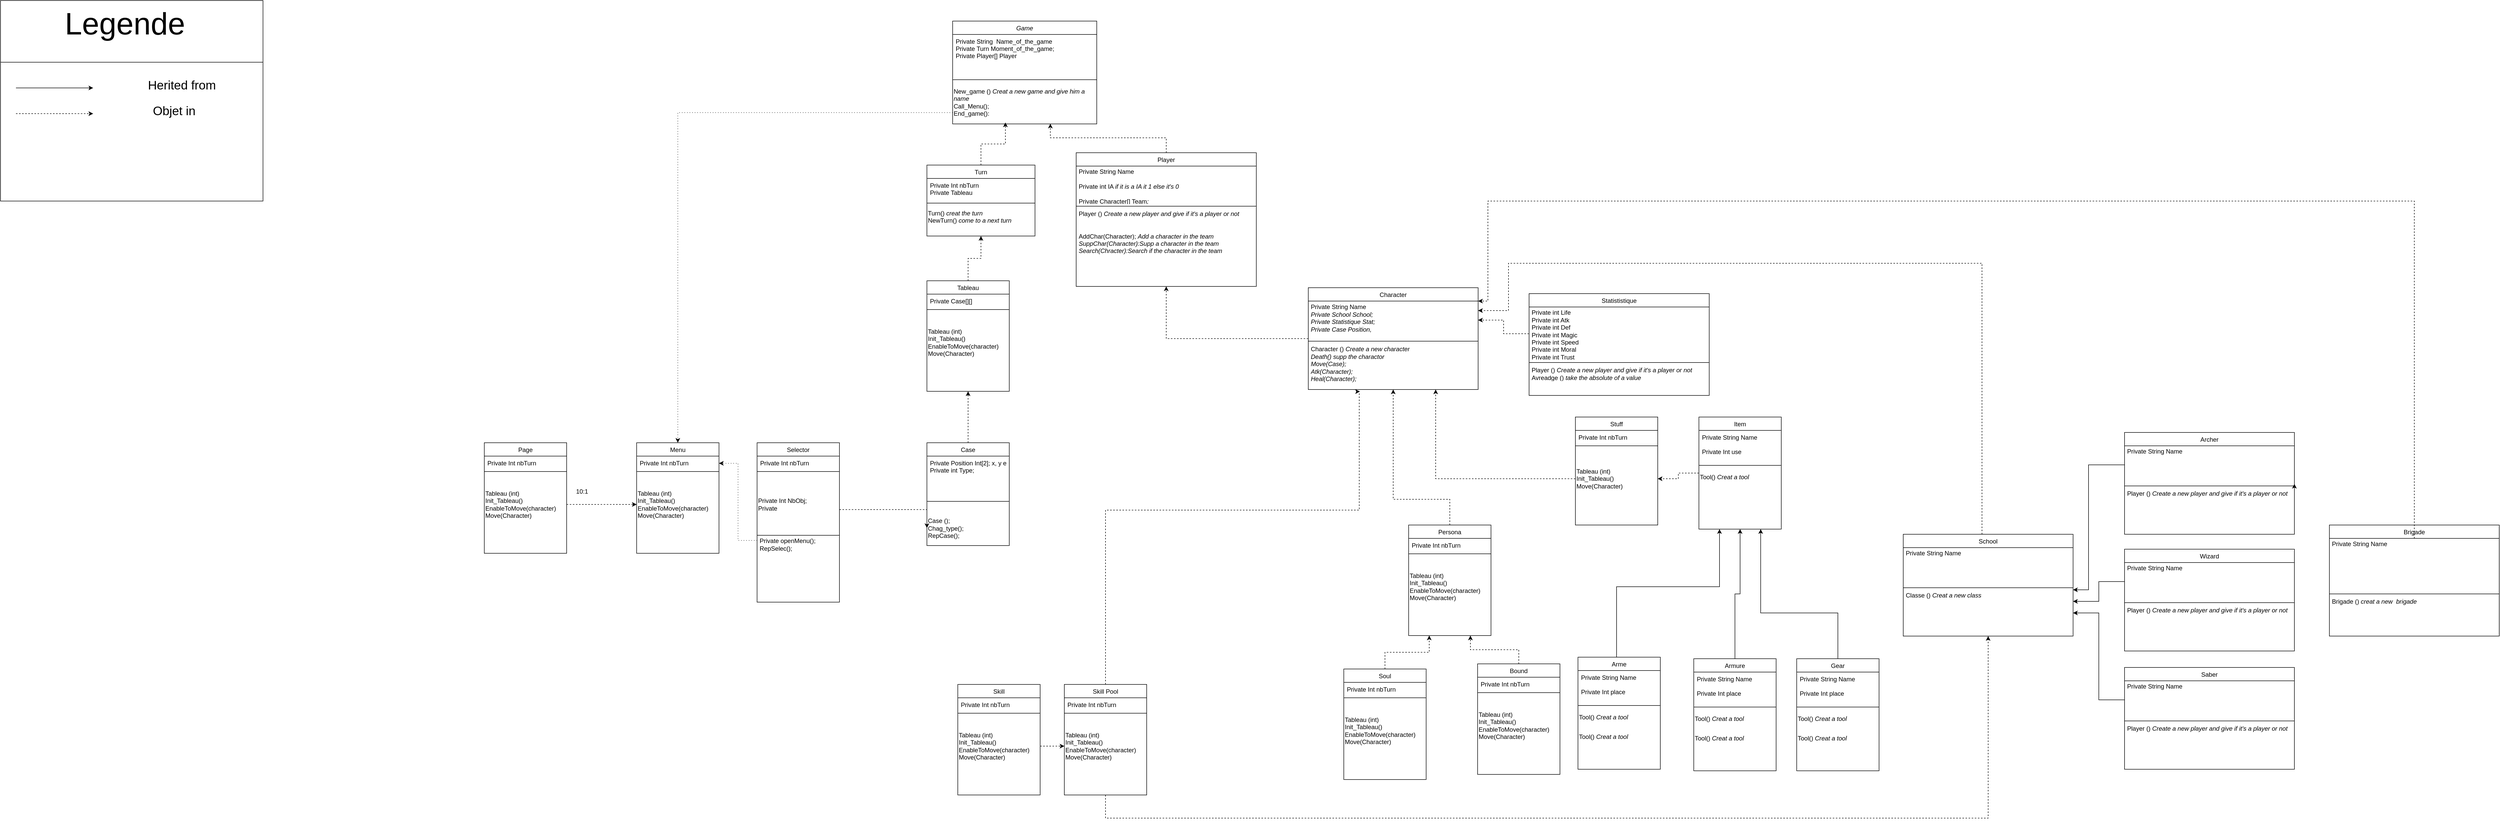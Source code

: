 <mxfile version="21.3.2" type="github">
  <diagram id="C5RBs43oDa-KdzZeNtuy" name="Page-1">
    <mxGraphModel dx="2801" dy="603" grid="1" gridSize="10" guides="1" tooltips="1" connect="1" arrows="1" fold="1" page="1" pageScale="1" pageWidth="827" pageHeight="1169" math="0" shadow="0">
      <root>
        <mxCell id="WIyWlLk6GJQsqaUBKTNV-0" />
        <mxCell id="WIyWlLk6GJQsqaUBKTNV-1" parent="WIyWlLk6GJQsqaUBKTNV-0" />
        <mxCell id="zkfFHV4jXpPFQw0GAbJ--0" value="Game" style="swimlane;fontStyle=2;align=center;verticalAlign=top;childLayout=stackLayout;horizontal=1;startSize=26;horizontalStack=0;resizeParent=1;resizeLast=0;collapsible=1;marginBottom=0;rounded=0;shadow=0;strokeWidth=1;" parent="WIyWlLk6GJQsqaUBKTNV-1" vertex="1">
          <mxGeometry x="220" y="80" width="280" height="200" as="geometry">
            <mxRectangle x="230" y="140" width="160" height="26" as="alternateBounds" />
          </mxGeometry>
        </mxCell>
        <mxCell id="zkfFHV4jXpPFQw0GAbJ--1" value="Private String  Name_of_the_game&#xa;Private Turn Moment_of_the_game;&#xa;Private Player[] Player&#xa;" style="text;align=left;verticalAlign=top;spacingLeft=4;spacingRight=4;overflow=hidden;rotatable=0;points=[[0,0.5],[1,0.5]];portConstraint=eastwest;" parent="zkfFHV4jXpPFQw0GAbJ--0" vertex="1">
          <mxGeometry y="26" width="280" height="84" as="geometry" />
        </mxCell>
        <mxCell id="zkfFHV4jXpPFQw0GAbJ--4" value="" style="line;html=1;strokeWidth=1;align=left;verticalAlign=middle;spacingTop=-1;spacingLeft=3;spacingRight=3;rotatable=0;labelPosition=right;points=[];portConstraint=eastwest;" parent="zkfFHV4jXpPFQw0GAbJ--0" vertex="1">
          <mxGeometry y="110" width="280" height="8" as="geometry" />
        </mxCell>
        <mxCell id="eY1XQNZ8jxYmsoM6EKJw-1" value="&lt;div align=&quot;left&quot;&gt;New_game () &lt;i&gt;Creat a new game and give him a name &lt;/i&gt;&lt;br&gt;&lt;/div&gt;&lt;div&gt;Call_Menu();&lt;/div&gt;&lt;div&gt;End_game():&lt;br&gt;&lt;/div&gt;" style="text;strokeColor=none;align=left;fillColor=none;html=1;verticalAlign=middle;whiteSpace=wrap;rounded=0;" parent="zkfFHV4jXpPFQw0GAbJ--0" vertex="1">
          <mxGeometry y="118" width="280" height="80" as="geometry" />
        </mxCell>
        <mxCell id="5ESapDzCPnhvFcKWd6Ts-24" style="edgeStyle=orthogonalEdgeStyle;rounded=0;orthogonalLoop=1;jettySize=auto;html=1;entryX=0.678;entryY=1.02;entryDx=0;entryDy=0;entryPerimeter=0;dashed=1;" parent="WIyWlLk6GJQsqaUBKTNV-1" source="zkfFHV4jXpPFQw0GAbJ--6" target="eY1XQNZ8jxYmsoM6EKJw-1" edge="1">
          <mxGeometry relative="1" as="geometry" />
        </mxCell>
        <mxCell id="zkfFHV4jXpPFQw0GAbJ--6" value="Player" style="swimlane;fontStyle=0;align=center;verticalAlign=top;childLayout=stackLayout;horizontal=1;startSize=26;horizontalStack=0;resizeParent=1;resizeLast=0;collapsible=1;marginBottom=0;rounded=0;shadow=0;strokeWidth=1;" parent="WIyWlLk6GJQsqaUBKTNV-1" vertex="1">
          <mxGeometry x="460" y="336" width="350" height="260" as="geometry">
            <mxRectangle x="130" y="380" width="160" height="26" as="alternateBounds" />
          </mxGeometry>
        </mxCell>
        <mxCell id="eY1XQNZ8jxYmsoM6EKJw-14" value="&lt;div&gt;&lt;br&gt;&lt;/div&gt;&lt;div&gt;Private String Name&lt;/div&gt;&lt;div&gt;&lt;br&gt;&lt;/div&gt;&lt;div&gt;Private int IA &lt;i&gt;if it is a IA it 1 else it&#39;s 0&lt;br&gt;&lt;/i&gt;&lt;/div&gt;&lt;div&gt;&lt;i&gt;&lt;br&gt;&lt;/i&gt;&lt;/div&gt;&lt;div&gt;Private Character[] Team&lt;i&gt;;&lt;br&gt;&lt;/i&gt;&lt;/div&gt;" style="text;html=1;strokeColor=none;fillColor=none;spacing=5;spacingTop=-20;whiteSpace=wrap;overflow=hidden;rounded=0;" parent="zkfFHV4jXpPFQw0GAbJ--6" vertex="1">
          <mxGeometry y="26" width="350" height="74" as="geometry" />
        </mxCell>
        <mxCell id="zkfFHV4jXpPFQw0GAbJ--9" value="" style="line;html=1;strokeWidth=1;align=left;verticalAlign=middle;spacingTop=-1;spacingLeft=3;spacingRight=3;rotatable=0;labelPosition=right;points=[];portConstraint=eastwest;" parent="zkfFHV4jXpPFQw0GAbJ--6" vertex="1">
          <mxGeometry y="100" width="350" height="8" as="geometry" />
        </mxCell>
        <mxCell id="eY1XQNZ8jxYmsoM6EKJw-15" value="&lt;div&gt;&lt;br&gt;&lt;/div&gt;&lt;div&gt;Player () &lt;i&gt;Create a new player and give if it&#39;s a player or not&lt;/i&gt; &lt;br&gt;&lt;/div&gt;&lt;div&gt;&lt;br&gt;&lt;/div&gt;&lt;div&gt;&lt;br&gt;&lt;/div&gt;&lt;div&gt;AddChar(Character); &lt;i&gt;Add a character in the team&lt;/i&gt;&lt;/div&gt;&lt;div&gt;&lt;i&gt;SuppChar(Character):Supp a character in the team&lt;/i&gt;&lt;/div&gt;&lt;div&gt;&lt;i&gt;Search(Chracter):Search if the character in the team&lt;/i&gt;&lt;/div&gt;&lt;div&gt;&lt;i&gt;&lt;br&gt;&lt;/i&gt;&lt;/div&gt;&lt;div&gt;&lt;i&gt;&lt;br&gt;&lt;/i&gt;&lt;/div&gt;" style="text;html=1;strokeColor=none;fillColor=none;spacing=5;spacingTop=-20;whiteSpace=wrap;overflow=hidden;rounded=0;" parent="zkfFHV4jXpPFQw0GAbJ--6" vertex="1">
          <mxGeometry y="108" width="350" height="152" as="geometry" />
        </mxCell>
        <mxCell id="5ESapDzCPnhvFcKWd6Ts-25" style="edgeStyle=orthogonalEdgeStyle;rounded=0;orthogonalLoop=1;jettySize=auto;html=1;entryX=0.366;entryY=0.99;entryDx=0;entryDy=0;entryPerimeter=0;dashed=1;" parent="WIyWlLk6GJQsqaUBKTNV-1" source="zkfFHV4jXpPFQw0GAbJ--13" target="eY1XQNZ8jxYmsoM6EKJw-1" edge="1">
          <mxGeometry relative="1" as="geometry" />
        </mxCell>
        <mxCell id="zkfFHV4jXpPFQw0GAbJ--13" value="Turn" style="swimlane;fontStyle=0;align=center;verticalAlign=top;childLayout=stackLayout;horizontal=1;startSize=26;horizontalStack=0;resizeParent=1;resizeLast=0;collapsible=1;marginBottom=0;rounded=0;shadow=0;strokeWidth=1;" parent="WIyWlLk6GJQsqaUBKTNV-1" vertex="1">
          <mxGeometry x="170" y="360" width="210" height="138" as="geometry">
            <mxRectangle x="340" y="380" width="170" height="26" as="alternateBounds" />
          </mxGeometry>
        </mxCell>
        <mxCell id="zkfFHV4jXpPFQw0GAbJ--14" value="Private Int nbTurn&#xa;Private Tableau &#xa;" style="text;align=left;verticalAlign=top;spacingLeft=4;spacingRight=4;overflow=hidden;rotatable=0;points=[[0,0.5],[1,0.5]];portConstraint=eastwest;" parent="zkfFHV4jXpPFQw0GAbJ--13" vertex="1">
          <mxGeometry y="26" width="210" height="44" as="geometry" />
        </mxCell>
        <mxCell id="zkfFHV4jXpPFQw0GAbJ--15" value="" style="line;html=1;strokeWidth=1;align=left;verticalAlign=middle;spacingTop=-1;spacingLeft=3;spacingRight=3;rotatable=0;labelPosition=right;points=[];portConstraint=eastwest;" parent="zkfFHV4jXpPFQw0GAbJ--13" vertex="1">
          <mxGeometry y="70" width="210" height="8" as="geometry" />
        </mxCell>
        <mxCell id="eY1XQNZ8jxYmsoM6EKJw-7" value="&lt;div&gt;Turn() &lt;i&gt;creat the turn&lt;/i&gt;&lt;br&gt;&lt;/div&gt;&lt;div&gt;NewTurn() &lt;i&gt;come to a next turn&lt;/i&gt;&lt;/div&gt;&lt;div&gt;&lt;br&gt;&lt;/div&gt;" style="text;strokeColor=none;align=left;fillColor=none;html=1;verticalAlign=middle;whiteSpace=wrap;rounded=0;" parent="zkfFHV4jXpPFQw0GAbJ--13" vertex="1">
          <mxGeometry y="78" width="210" height="60" as="geometry" />
        </mxCell>
        <mxCell id="5ESapDzCPnhvFcKWd6Ts-6" style="edgeStyle=orthogonalEdgeStyle;rounded=0;orthogonalLoop=1;jettySize=auto;html=1;entryX=0.5;entryY=1;entryDx=0;entryDy=0;dashed=1;" parent="WIyWlLk6GJQsqaUBKTNV-1" source="eY1XQNZ8jxYmsoM6EKJw-16" target="eY1XQNZ8jxYmsoM6EKJw-15" edge="1">
          <mxGeometry relative="1" as="geometry">
            <mxPoint x="715" y="680" as="targetPoint" />
          </mxGeometry>
        </mxCell>
        <mxCell id="eY1XQNZ8jxYmsoM6EKJw-16" value="Character" style="swimlane;fontStyle=0;align=center;verticalAlign=top;childLayout=stackLayout;horizontal=1;startSize=26;horizontalStack=0;resizeParent=1;resizeLast=0;collapsible=1;marginBottom=0;rounded=0;shadow=0;strokeWidth=1;" parent="WIyWlLk6GJQsqaUBKTNV-1" vertex="1">
          <mxGeometry x="911" y="598.5" width="330" height="198" as="geometry">
            <mxRectangle x="130" y="380" width="160" height="26" as="alternateBounds" />
          </mxGeometry>
        </mxCell>
        <mxCell id="eY1XQNZ8jxYmsoM6EKJw-17" value="&lt;div&gt;&lt;br&gt;&lt;/div&gt;&lt;div&gt;Private String Name&lt;/div&gt;&lt;div&gt;&lt;i&gt;Private School School;&lt;/i&gt;&lt;/div&gt;&lt;div&gt;&lt;i&gt;Private Statistique Stat;&lt;/i&gt;&lt;/div&gt;&lt;div&gt;&lt;i&gt;Private Case Position,&lt;br&gt;&lt;/i&gt;&lt;/div&gt;&lt;div&gt;&lt;i&gt;&lt;br&gt;&lt;/i&gt;&lt;/div&gt;&lt;div&gt;&lt;i&gt;&lt;br&gt;&lt;/i&gt;&lt;/div&gt;&lt;div&gt;&lt;i&gt;&lt;br&gt;&lt;/i&gt;&lt;/div&gt;" style="text;html=1;strokeColor=none;fillColor=none;spacing=5;spacingTop=-20;whiteSpace=wrap;overflow=hidden;rounded=0;" parent="eY1XQNZ8jxYmsoM6EKJw-16" vertex="1">
          <mxGeometry y="26" width="330" height="74" as="geometry" />
        </mxCell>
        <mxCell id="eY1XQNZ8jxYmsoM6EKJw-18" value="" style="line;html=1;strokeWidth=1;align=left;verticalAlign=middle;spacingTop=-1;spacingLeft=3;spacingRight=3;rotatable=0;labelPosition=right;points=[];portConstraint=eastwest;" parent="eY1XQNZ8jxYmsoM6EKJw-16" vertex="1">
          <mxGeometry y="100" width="330" height="8" as="geometry" />
        </mxCell>
        <mxCell id="eY1XQNZ8jxYmsoM6EKJw-19" value="&lt;div&gt;&lt;br&gt;&lt;/div&gt;&lt;div&gt;Character () &lt;i&gt;Create a new character&lt;/i&gt;&lt;/div&gt;&lt;div&gt;&lt;i&gt;Death() supp the charactor&lt;/i&gt;&lt;/div&gt;&lt;div&gt;&lt;i&gt;Move(Case);&lt;/i&gt;&lt;/div&gt;&lt;div&gt;&lt;i&gt;Atk(Character);&lt;/i&gt;&lt;/div&gt;&lt;div&gt;&lt;i&gt;Heal(Character);&lt;br&gt;&lt;/i&gt; &lt;/div&gt;&lt;div&gt;&lt;br&gt;&lt;/div&gt;" style="text;html=1;strokeColor=none;fillColor=none;spacing=5;spacingTop=-20;whiteSpace=wrap;overflow=hidden;rounded=0;" parent="eY1XQNZ8jxYmsoM6EKJw-16" vertex="1">
          <mxGeometry y="108" width="330" height="90" as="geometry" />
        </mxCell>
        <mxCell id="eY1XQNZ8jxYmsoM6EKJw-21" value="Statististique " style="swimlane;fontStyle=0;align=center;verticalAlign=top;childLayout=stackLayout;horizontal=1;startSize=26;horizontalStack=0;resizeParent=1;resizeLast=0;collapsible=1;marginBottom=0;rounded=0;shadow=0;strokeWidth=1;" parent="WIyWlLk6GJQsqaUBKTNV-1" vertex="1">
          <mxGeometry x="1340" y="610" width="350" height="198" as="geometry">
            <mxRectangle x="130" y="380" width="160" height="26" as="alternateBounds" />
          </mxGeometry>
        </mxCell>
        <mxCell id="eY1XQNZ8jxYmsoM6EKJw-22" value="&lt;div&gt;&lt;br&gt;&lt;/div&gt;&lt;div&gt;Private int Life &lt;br&gt;&lt;/div&gt;&lt;div&gt;Private int Atk &lt;br&gt;&lt;/div&gt;&lt;div&gt;Private int Def &lt;br&gt;&lt;/div&gt;&lt;div&gt;Private int Magic&lt;br&gt;&lt;/div&gt;&lt;div&gt;Private int Speed &lt;br&gt;&lt;/div&gt;&lt;div&gt;Private int Moral&lt;/div&gt;&lt;div&gt;Private int Trust&lt;br&gt;&lt;/div&gt;" style="text;html=1;strokeColor=none;fillColor=none;spacing=5;spacingTop=-20;whiteSpace=wrap;overflow=hidden;rounded=0;" parent="eY1XQNZ8jxYmsoM6EKJw-21" vertex="1">
          <mxGeometry y="26" width="350" height="104" as="geometry" />
        </mxCell>
        <mxCell id="eY1XQNZ8jxYmsoM6EKJw-23" value="" style="line;html=1;strokeWidth=1;align=left;verticalAlign=middle;spacingTop=-1;spacingLeft=3;spacingRight=3;rotatable=0;labelPosition=right;points=[];portConstraint=eastwest;" parent="eY1XQNZ8jxYmsoM6EKJw-21" vertex="1">
          <mxGeometry y="130" width="350" height="8" as="geometry" />
        </mxCell>
        <mxCell id="eY1XQNZ8jxYmsoM6EKJw-24" value="&lt;div&gt;&lt;br&gt;&lt;/div&gt;&lt;div&gt;Player () &lt;i&gt;Create a new player and give if it&#39;s a player or not&lt;/i&gt; &lt;br&gt;&lt;/div&gt;&lt;div&gt;Avreadge () &lt;i&gt;take the absolute of a value&lt;/i&gt;&lt;br&gt;&lt;/div&gt;" style="text;html=1;strokeColor=none;fillColor=none;spacing=5;spacingTop=-20;whiteSpace=wrap;overflow=hidden;rounded=0;" parent="eY1XQNZ8jxYmsoM6EKJw-21" vertex="1">
          <mxGeometry y="138" width="350" height="32" as="geometry" />
        </mxCell>
        <mxCell id="eY1XQNZ8jxYmsoM6EKJw-25" value="School" style="swimlane;fontStyle=0;align=center;verticalAlign=top;childLayout=stackLayout;horizontal=1;startSize=26;horizontalStack=0;resizeParent=1;resizeLast=0;collapsible=1;marginBottom=0;rounded=0;shadow=0;strokeWidth=1;" parent="WIyWlLk6GJQsqaUBKTNV-1" vertex="1">
          <mxGeometry x="2067" y="1078" width="330" height="198" as="geometry">
            <mxRectangle x="130" y="380" width="160" height="26" as="alternateBounds" />
          </mxGeometry>
        </mxCell>
        <mxCell id="eY1XQNZ8jxYmsoM6EKJw-26" value="&lt;div&gt;&lt;br&gt;&lt;/div&gt;&lt;div&gt;Private String Name&lt;br&gt;&lt;/div&gt;" style="text;html=1;strokeColor=none;fillColor=none;spacing=5;spacingTop=-20;whiteSpace=wrap;overflow=hidden;rounded=0;" parent="eY1XQNZ8jxYmsoM6EKJw-25" vertex="1">
          <mxGeometry y="26" width="330" height="74" as="geometry" />
        </mxCell>
        <mxCell id="eY1XQNZ8jxYmsoM6EKJw-27" value="" style="line;html=1;strokeWidth=1;align=left;verticalAlign=middle;spacingTop=-1;spacingLeft=3;spacingRight=3;rotatable=0;labelPosition=right;points=[];portConstraint=eastwest;" parent="eY1XQNZ8jxYmsoM6EKJw-25" vertex="1">
          <mxGeometry y="100" width="330" height="8" as="geometry" />
        </mxCell>
        <mxCell id="eY1XQNZ8jxYmsoM6EKJw-28" value="&lt;div&gt;&lt;br&gt;&lt;/div&gt;&lt;div&gt;Classe () &lt;i&gt;Creat a new class&lt;/i&gt;&lt;/div&gt;&lt;div&gt;&lt;i&gt;&lt;br&gt;&lt;/i&gt;&lt;/div&gt;" style="text;html=1;strokeColor=none;fillColor=none;spacing=5;spacingTop=-20;whiteSpace=wrap;overflow=hidden;rounded=0;" parent="eY1XQNZ8jxYmsoM6EKJw-25" vertex="1">
          <mxGeometry y="108" width="330" height="90" as="geometry" />
        </mxCell>
        <mxCell id="eY1XQNZ8jxYmsoM6EKJw-32" value="Archer" style="swimlane;fontStyle=0;align=center;verticalAlign=top;childLayout=stackLayout;horizontal=1;startSize=26;horizontalStack=0;resizeParent=1;resizeLast=0;collapsible=1;marginBottom=0;rounded=0;shadow=0;strokeWidth=1;" parent="WIyWlLk6GJQsqaUBKTNV-1" vertex="1">
          <mxGeometry x="2497" y="880" width="330" height="198" as="geometry">
            <mxRectangle x="130" y="380" width="160" height="26" as="alternateBounds" />
          </mxGeometry>
        </mxCell>
        <mxCell id="eY1XQNZ8jxYmsoM6EKJw-33" value="&lt;div&gt;&lt;br&gt;&lt;/div&gt;&lt;div&gt;Private String Name&lt;br&gt;&lt;/div&gt;" style="text;html=1;strokeColor=none;fillColor=none;spacing=5;spacingTop=-20;whiteSpace=wrap;overflow=hidden;rounded=0;" parent="eY1XQNZ8jxYmsoM6EKJw-32" vertex="1">
          <mxGeometry y="26" width="330" height="74" as="geometry" />
        </mxCell>
        <mxCell id="eY1XQNZ8jxYmsoM6EKJw-34" value="" style="line;html=1;strokeWidth=1;align=left;verticalAlign=middle;spacingTop=-1;spacingLeft=3;spacingRight=3;rotatable=0;labelPosition=right;points=[];portConstraint=eastwest;" parent="eY1XQNZ8jxYmsoM6EKJw-32" vertex="1">
          <mxGeometry y="100" width="330" height="8" as="geometry" />
        </mxCell>
        <mxCell id="d22CbUn21td9B98kPqqL-2" style="edgeStyle=orthogonalEdgeStyle;rounded=0;orthogonalLoop=1;jettySize=auto;html=1;exitX=1;exitY=0;exitDx=0;exitDy=0;entryX=1;entryY=1;entryDx=0;entryDy=0;" parent="eY1XQNZ8jxYmsoM6EKJw-32" source="eY1XQNZ8jxYmsoM6EKJw-35" target="eY1XQNZ8jxYmsoM6EKJw-33" edge="1">
          <mxGeometry relative="1" as="geometry" />
        </mxCell>
        <mxCell id="eY1XQNZ8jxYmsoM6EKJw-35" value="&lt;div&gt;&lt;br&gt;&lt;/div&gt;&lt;div&gt;Player () &lt;i&gt;Create a new player and give if it&#39;s a player or not&lt;/i&gt; &lt;br&gt;&lt;/div&gt;&lt;div&gt;&lt;br&gt;&lt;/div&gt;" style="text;html=1;strokeColor=none;fillColor=none;spacing=5;spacingTop=-20;whiteSpace=wrap;overflow=hidden;rounded=0;" parent="eY1XQNZ8jxYmsoM6EKJw-32" vertex="1">
          <mxGeometry y="108" width="330" height="90" as="geometry" />
        </mxCell>
        <mxCell id="eY1XQNZ8jxYmsoM6EKJw-40" value="Wizard&#xa;" style="swimlane;fontStyle=0;align=center;verticalAlign=top;childLayout=stackLayout;horizontal=1;startSize=26;horizontalStack=0;resizeParent=1;resizeLast=0;collapsible=1;marginBottom=0;rounded=0;shadow=0;strokeWidth=1;" parent="WIyWlLk6GJQsqaUBKTNV-1" vertex="1">
          <mxGeometry x="2497" y="1107" width="330" height="198" as="geometry">
            <mxRectangle x="130" y="380" width="160" height="26" as="alternateBounds" />
          </mxGeometry>
        </mxCell>
        <mxCell id="eY1XQNZ8jxYmsoM6EKJw-41" value="&lt;div&gt;&lt;br&gt;&lt;/div&gt;&lt;div&gt;Private String Name&lt;br&gt;&lt;/div&gt;" style="text;html=1;strokeColor=none;fillColor=none;spacing=5;spacingTop=-20;whiteSpace=wrap;overflow=hidden;rounded=0;" parent="eY1XQNZ8jxYmsoM6EKJw-40" vertex="1">
          <mxGeometry y="26" width="330" height="74" as="geometry" />
        </mxCell>
        <mxCell id="eY1XQNZ8jxYmsoM6EKJw-42" value="" style="line;html=1;strokeWidth=1;align=left;verticalAlign=middle;spacingTop=-1;spacingLeft=3;spacingRight=3;rotatable=0;labelPosition=right;points=[];portConstraint=eastwest;" parent="eY1XQNZ8jxYmsoM6EKJw-40" vertex="1">
          <mxGeometry y="100" width="330" height="8" as="geometry" />
        </mxCell>
        <mxCell id="eY1XQNZ8jxYmsoM6EKJw-43" value="&lt;div&gt;&lt;br&gt;&lt;/div&gt;&lt;div&gt;Player () &lt;i&gt;Create a new player and give if it&#39;s a player or not&lt;/i&gt; &lt;br&gt;&lt;/div&gt;&lt;div&gt;&lt;br&gt;&lt;/div&gt;" style="text;html=1;strokeColor=none;fillColor=none;spacing=5;spacingTop=-20;whiteSpace=wrap;overflow=hidden;rounded=0;" parent="eY1XQNZ8jxYmsoM6EKJw-40" vertex="1">
          <mxGeometry y="108" width="330" height="90" as="geometry" />
        </mxCell>
        <mxCell id="eY1XQNZ8jxYmsoM6EKJw-44" value="Saber" style="swimlane;fontStyle=0;align=center;verticalAlign=top;childLayout=stackLayout;horizontal=1;startSize=26;horizontalStack=0;resizeParent=1;resizeLast=0;collapsible=1;marginBottom=0;rounded=0;shadow=0;strokeWidth=1;" parent="WIyWlLk6GJQsqaUBKTNV-1" vertex="1">
          <mxGeometry x="2497" y="1337" width="330" height="198" as="geometry">
            <mxRectangle x="130" y="380" width="160" height="26" as="alternateBounds" />
          </mxGeometry>
        </mxCell>
        <mxCell id="eY1XQNZ8jxYmsoM6EKJw-45" value="&lt;div&gt;&lt;br&gt;&lt;/div&gt;&lt;div&gt;Private String Name&lt;br&gt;&lt;/div&gt;" style="text;html=1;strokeColor=none;fillColor=none;spacing=5;spacingTop=-20;whiteSpace=wrap;overflow=hidden;rounded=0;" parent="eY1XQNZ8jxYmsoM6EKJw-44" vertex="1">
          <mxGeometry y="26" width="330" height="74" as="geometry" />
        </mxCell>
        <mxCell id="eY1XQNZ8jxYmsoM6EKJw-46" value="" style="line;html=1;strokeWidth=1;align=left;verticalAlign=middle;spacingTop=-1;spacingLeft=3;spacingRight=3;rotatable=0;labelPosition=right;points=[];portConstraint=eastwest;" parent="eY1XQNZ8jxYmsoM6EKJw-44" vertex="1">
          <mxGeometry y="100" width="330" height="8" as="geometry" />
        </mxCell>
        <mxCell id="eY1XQNZ8jxYmsoM6EKJw-47" value="&lt;div&gt;&lt;br&gt;&lt;/div&gt;&lt;div&gt;Player () &lt;i&gt;Create a new player and give if it&#39;s a player or not&lt;/i&gt; &lt;br&gt;&lt;/div&gt;&lt;div&gt;&lt;br&gt;&lt;/div&gt;" style="text;html=1;strokeColor=none;fillColor=none;spacing=5;spacingTop=-20;whiteSpace=wrap;overflow=hidden;rounded=0;" parent="eY1XQNZ8jxYmsoM6EKJw-44" vertex="1">
          <mxGeometry y="108" width="330" height="90" as="geometry" />
        </mxCell>
        <mxCell id="b0G1QDwxcYXeXGkF5Ahk-0" style="edgeStyle=orthogonalEdgeStyle;rounded=0;orthogonalLoop=1;jettySize=auto;html=1;entryX=0.5;entryY=1;entryDx=0;entryDy=0;dashed=1;" parent="WIyWlLk6GJQsqaUBKTNV-1" source="eY1XQNZ8jxYmsoM6EKJw-50" target="eY1XQNZ8jxYmsoM6EKJw-7" edge="1">
          <mxGeometry relative="1" as="geometry" />
        </mxCell>
        <mxCell id="eY1XQNZ8jxYmsoM6EKJw-50" value="Tableau" style="swimlane;fontStyle=0;align=center;verticalAlign=top;childLayout=stackLayout;horizontal=1;startSize=26;horizontalStack=0;resizeParent=1;resizeLast=0;collapsible=1;marginBottom=0;rounded=0;shadow=0;strokeWidth=1;" parent="WIyWlLk6GJQsqaUBKTNV-1" vertex="1">
          <mxGeometry x="170" y="585" width="160" height="215" as="geometry">
            <mxRectangle x="340" y="380" width="170" height="26" as="alternateBounds" />
          </mxGeometry>
        </mxCell>
        <mxCell id="eY1XQNZ8jxYmsoM6EKJw-51" value="Private Case[][]" style="text;align=left;verticalAlign=top;spacingLeft=4;spacingRight=4;overflow=hidden;rotatable=0;points=[[0,0.5],[1,0.5]];portConstraint=eastwest;" parent="eY1XQNZ8jxYmsoM6EKJw-50" vertex="1">
          <mxGeometry y="26" width="160" height="26" as="geometry" />
        </mxCell>
        <mxCell id="eY1XQNZ8jxYmsoM6EKJw-52" value="" style="line;html=1;strokeWidth=1;align=left;verticalAlign=middle;spacingTop=-1;spacingLeft=3;spacingRight=3;rotatable=0;labelPosition=right;points=[];portConstraint=eastwest;" parent="eY1XQNZ8jxYmsoM6EKJw-50" vertex="1">
          <mxGeometry y="52" width="160" height="8" as="geometry" />
        </mxCell>
        <mxCell id="eY1XQNZ8jxYmsoM6EKJw-53" value="&lt;div&gt;Tableau (int)&lt;/div&gt;&lt;div&gt;Init_Tableau()&lt;/div&gt;&lt;div&gt;EnableToMove(character)&lt;br&gt;&lt;/div&gt;&lt;div&gt;Move(Character)&lt;br&gt;&lt;/div&gt;" style="text;strokeColor=none;align=left;fillColor=none;html=1;verticalAlign=middle;whiteSpace=wrap;rounded=0;" parent="eY1XQNZ8jxYmsoM6EKJw-50" vertex="1">
          <mxGeometry y="60" width="160" height="120" as="geometry" />
        </mxCell>
        <mxCell id="eY1XQNZ8jxYmsoM6EKJw-58" value="Stuff" style="swimlane;fontStyle=0;align=center;verticalAlign=top;childLayout=stackLayout;horizontal=1;startSize=26;horizontalStack=0;resizeParent=1;resizeLast=0;collapsible=1;marginBottom=0;rounded=0;shadow=0;strokeWidth=1;" parent="WIyWlLk6GJQsqaUBKTNV-1" vertex="1">
          <mxGeometry x="1430" y="850" width="160" height="210" as="geometry">
            <mxRectangle x="340" y="380" width="170" height="26" as="alternateBounds" />
          </mxGeometry>
        </mxCell>
        <mxCell id="eY1XQNZ8jxYmsoM6EKJw-59" value="Private Int nbTurn" style="text;align=left;verticalAlign=top;spacingLeft=4;spacingRight=4;overflow=hidden;rotatable=0;points=[[0,0.5],[1,0.5]];portConstraint=eastwest;" parent="eY1XQNZ8jxYmsoM6EKJw-58" vertex="1">
          <mxGeometry y="26" width="160" height="26" as="geometry" />
        </mxCell>
        <mxCell id="eY1XQNZ8jxYmsoM6EKJw-60" value="" style="line;html=1;strokeWidth=1;align=left;verticalAlign=middle;spacingTop=-1;spacingLeft=3;spacingRight=3;rotatable=0;labelPosition=right;points=[];portConstraint=eastwest;" parent="eY1XQNZ8jxYmsoM6EKJw-58" vertex="1">
          <mxGeometry y="52" width="160" height="8" as="geometry" />
        </mxCell>
        <mxCell id="eY1XQNZ8jxYmsoM6EKJw-61" value="&lt;div&gt;Tableau (int)&lt;/div&gt;&lt;div&gt;Init_Tableau()&lt;/div&gt;&lt;div&gt;Move(Character)&lt;br&gt;&lt;/div&gt;" style="text;strokeColor=none;align=left;fillColor=none;html=1;verticalAlign=middle;whiteSpace=wrap;rounded=0;" parent="eY1XQNZ8jxYmsoM6EKJw-58" vertex="1">
          <mxGeometry y="60" width="160" height="120" as="geometry" />
        </mxCell>
        <mxCell id="5ESapDzCPnhvFcKWd6Ts-9" style="edgeStyle=orthogonalEdgeStyle;rounded=0;orthogonalLoop=1;jettySize=auto;html=1;dashed=1;" parent="WIyWlLk6GJQsqaUBKTNV-1" source="eY1XQNZ8jxYmsoM6EKJw-62" target="eY1XQNZ8jxYmsoM6EKJw-61" edge="1">
          <mxGeometry relative="1" as="geometry" />
        </mxCell>
        <mxCell id="eY1XQNZ8jxYmsoM6EKJw-62" value="Item&#xa;" style="swimlane;fontStyle=0;align=center;verticalAlign=top;childLayout=stackLayout;horizontal=1;startSize=26;horizontalStack=0;resizeParent=1;resizeLast=0;collapsible=1;marginBottom=0;rounded=0;shadow=0;strokeWidth=1;" parent="WIyWlLk6GJQsqaUBKTNV-1" vertex="1">
          <mxGeometry x="1670" y="850" width="160" height="218" as="geometry">
            <mxRectangle x="340" y="380" width="170" height="26" as="alternateBounds" />
          </mxGeometry>
        </mxCell>
        <mxCell id="eY1XQNZ8jxYmsoM6EKJw-63" value="Private String Name&#xa;&#xa;Private Int use&#xa;" style="text;align=left;verticalAlign=top;spacingLeft=4;spacingRight=4;overflow=hidden;rotatable=0;points=[[0,0.5],[1,0.5]];portConstraint=eastwest;" parent="eY1XQNZ8jxYmsoM6EKJw-62" vertex="1">
          <mxGeometry y="26" width="160" height="64" as="geometry" />
        </mxCell>
        <mxCell id="eY1XQNZ8jxYmsoM6EKJw-64" value="" style="line;html=1;strokeWidth=1;align=left;verticalAlign=middle;spacingTop=-1;spacingLeft=3;spacingRight=3;rotatable=0;labelPosition=right;points=[];portConstraint=eastwest;" parent="eY1XQNZ8jxYmsoM6EKJw-62" vertex="1">
          <mxGeometry y="90" width="160" height="8" as="geometry" />
        </mxCell>
        <mxCell id="eY1XQNZ8jxYmsoM6EKJw-69" value="&lt;div&gt;Tool() &lt;i&gt;Creat a tool&lt;/i&gt;&lt;/div&gt;" style="text;strokeColor=none;align=left;fillColor=none;html=1;verticalAlign=middle;whiteSpace=wrap;rounded=0;" parent="eY1XQNZ8jxYmsoM6EKJw-62" vertex="1">
          <mxGeometry y="98" width="160" height="38" as="geometry" />
        </mxCell>
        <mxCell id="5ESapDzCPnhvFcKWd6Ts-10" style="edgeStyle=orthogonalEdgeStyle;rounded=0;orthogonalLoop=1;jettySize=auto;html=1;entryX=0.25;entryY=1;entryDx=0;entryDy=0;" parent="WIyWlLk6GJQsqaUBKTNV-1" source="9GAeD1skeCPFFFjlPAuI-0" target="eY1XQNZ8jxYmsoM6EKJw-62" edge="1">
          <mxGeometry relative="1" as="geometry">
            <Array as="points">
              <mxPoint x="1510" y="1180" />
              <mxPoint x="1710" y="1180" />
            </Array>
          </mxGeometry>
        </mxCell>
        <mxCell id="9GAeD1skeCPFFFjlPAuI-0" value="Arme" style="swimlane;fontStyle=0;align=center;verticalAlign=top;childLayout=stackLayout;horizontal=1;startSize=26;horizontalStack=0;resizeParent=1;resizeLast=0;collapsible=1;marginBottom=0;rounded=0;shadow=0;strokeWidth=1;" parent="WIyWlLk6GJQsqaUBKTNV-1" vertex="1">
          <mxGeometry x="1435" y="1317" width="160" height="218" as="geometry">
            <mxRectangle x="340" y="380" width="170" height="26" as="alternateBounds" />
          </mxGeometry>
        </mxCell>
        <mxCell id="9GAeD1skeCPFFFjlPAuI-1" value="Private String Name&#xa;&#xa;Private Int place&#xa;" style="text;align=left;verticalAlign=top;spacingLeft=4;spacingRight=4;overflow=hidden;rotatable=0;points=[[0,0.5],[1,0.5]];portConstraint=eastwest;" parent="9GAeD1skeCPFFFjlPAuI-0" vertex="1">
          <mxGeometry y="26" width="160" height="64" as="geometry" />
        </mxCell>
        <mxCell id="9GAeD1skeCPFFFjlPAuI-2" value="" style="line;html=1;strokeWidth=1;align=left;verticalAlign=middle;spacingTop=-1;spacingLeft=3;spacingRight=3;rotatable=0;labelPosition=right;points=[];portConstraint=eastwest;" parent="9GAeD1skeCPFFFjlPAuI-0" vertex="1">
          <mxGeometry y="90" width="160" height="8" as="geometry" />
        </mxCell>
        <mxCell id="9GAeD1skeCPFFFjlPAuI-4" value="&lt;div&gt;Tool() &lt;i&gt;Creat a tool&lt;/i&gt;&lt;/div&gt;" style="text;strokeColor=none;align=left;fillColor=none;html=1;verticalAlign=middle;whiteSpace=wrap;rounded=0;" parent="9GAeD1skeCPFFFjlPAuI-0" vertex="1">
          <mxGeometry y="98" width="160" height="38" as="geometry" />
        </mxCell>
        <mxCell id="9GAeD1skeCPFFFjlPAuI-3" value="&lt;div&gt;Tool() &lt;i&gt;Creat a tool&lt;/i&gt;&lt;/div&gt;" style="text;strokeColor=none;align=left;fillColor=none;html=1;verticalAlign=middle;whiteSpace=wrap;rounded=0;" parent="9GAeD1skeCPFFFjlPAuI-0" vertex="1">
          <mxGeometry y="136" width="160" height="38" as="geometry" />
        </mxCell>
        <mxCell id="5ESapDzCPnhvFcKWd6Ts-7" style="edgeStyle=orthogonalEdgeStyle;rounded=0;orthogonalLoop=1;jettySize=auto;html=1;entryX=1;entryY=0.5;entryDx=0;entryDy=0;dashed=1;" parent="WIyWlLk6GJQsqaUBKTNV-1" source="eY1XQNZ8jxYmsoM6EKJw-22" target="eY1XQNZ8jxYmsoM6EKJw-17" edge="1">
          <mxGeometry relative="1" as="geometry" />
        </mxCell>
        <mxCell id="5ESapDzCPnhvFcKWd6Ts-8" style="edgeStyle=orthogonalEdgeStyle;rounded=0;orthogonalLoop=1;jettySize=auto;html=1;entryX=0.75;entryY=1;entryDx=0;entryDy=0;dashed=1;" parent="WIyWlLk6GJQsqaUBKTNV-1" source="eY1XQNZ8jxYmsoM6EKJw-61" target="eY1XQNZ8jxYmsoM6EKJw-19" edge="1">
          <mxGeometry relative="1" as="geometry" />
        </mxCell>
        <mxCell id="5ESapDzCPnhvFcKWd6Ts-11" style="edgeStyle=orthogonalEdgeStyle;rounded=0;orthogonalLoop=1;jettySize=auto;html=1;entryX=1;entryY=0.25;entryDx=0;entryDy=0;dashed=1;exitX=0.5;exitY=0;exitDx=0;exitDy=0;" parent="WIyWlLk6GJQsqaUBKTNV-1" source="eY1XQNZ8jxYmsoM6EKJw-25" target="eY1XQNZ8jxYmsoM6EKJw-17" edge="1">
          <mxGeometry relative="1" as="geometry">
            <mxPoint x="1300" y="570" as="targetPoint" />
            <Array as="points">
              <mxPoint x="2220" y="1078" />
              <mxPoint x="2220" y="551" />
              <mxPoint x="1300" y="551" />
              <mxPoint x="1300" y="643" />
            </Array>
          </mxGeometry>
        </mxCell>
        <mxCell id="5ESapDzCPnhvFcKWd6Ts-34" style="edgeStyle=orthogonalEdgeStyle;rounded=0;orthogonalLoop=1;jettySize=auto;html=1;dashed=1;entryX=0;entryY=0.583;entryDx=0;entryDy=0;entryPerimeter=0;" parent="WIyWlLk6GJQsqaUBKTNV-1" source="5ESapDzCPnhvFcKWd6Ts-12" target="5ESapDzCPnhvFcKWd6Ts-55" edge="1">
          <mxGeometry relative="1" as="geometry">
            <mxPoint x="100" y="1070" as="targetPoint" />
            <Array as="points">
              <mxPoint x="90" y="1030" />
              <mxPoint x="90" y="1030" />
            </Array>
          </mxGeometry>
        </mxCell>
        <mxCell id="5ESapDzCPnhvFcKWd6Ts-12" value="Selector" style="swimlane;fontStyle=0;align=center;verticalAlign=top;childLayout=stackLayout;horizontal=1;startSize=26;horizontalStack=0;resizeParent=1;resizeLast=0;collapsible=1;marginBottom=0;rounded=0;shadow=0;strokeWidth=1;" parent="WIyWlLk6GJQsqaUBKTNV-1" vertex="1">
          <mxGeometry x="-160" y="900" width="160" height="310" as="geometry">
            <mxRectangle x="340" y="380" width="170" height="26" as="alternateBounds" />
          </mxGeometry>
        </mxCell>
        <mxCell id="5ESapDzCPnhvFcKWd6Ts-13" value="Private Int nbTurn" style="text;align=left;verticalAlign=top;spacingLeft=4;spacingRight=4;overflow=hidden;rotatable=0;points=[[0,0.5],[1,0.5]];portConstraint=eastwest;" parent="5ESapDzCPnhvFcKWd6Ts-12" vertex="1">
          <mxGeometry y="26" width="160" height="26" as="geometry" />
        </mxCell>
        <mxCell id="5ESapDzCPnhvFcKWd6Ts-14" value="" style="line;html=1;strokeWidth=1;align=left;verticalAlign=middle;spacingTop=-1;spacingLeft=3;spacingRight=3;rotatable=0;labelPosition=right;points=[];portConstraint=eastwest;" parent="5ESapDzCPnhvFcKWd6Ts-12" vertex="1">
          <mxGeometry y="52" width="160" height="8" as="geometry" />
        </mxCell>
        <mxCell id="5ESapDzCPnhvFcKWd6Ts-15" value="&lt;div&gt;Private Int NbObj;&lt;/div&gt;&lt;div&gt;Private &lt;br&gt;&lt;/div&gt;" style="text;strokeColor=none;align=left;fillColor=none;html=1;verticalAlign=middle;whiteSpace=wrap;rounded=0;" parent="5ESapDzCPnhvFcKWd6Ts-12" vertex="1">
          <mxGeometry y="60" width="160" height="120" as="geometry" />
        </mxCell>
        <mxCell id="5ESapDzCPnhvFcKWd6Ts-61" value="" style="endArrow=none;html=1;rounded=0;entryX=1;entryY=1;entryDx=0;entryDy=0;exitX=0;exitY=0;exitDx=0;exitDy=0;" parent="5ESapDzCPnhvFcKWd6Ts-12" source="5ESapDzCPnhvFcKWd6Ts-60" target="5ESapDzCPnhvFcKWd6Ts-15" edge="1">
          <mxGeometry width="50" height="50" relative="1" as="geometry">
            <mxPoint x="-150" y="220" as="sourcePoint" />
            <mxPoint x="-100" y="170" as="targetPoint" />
          </mxGeometry>
        </mxCell>
        <mxCell id="5ESapDzCPnhvFcKWd6Ts-60" value="&lt;div&gt;&lt;br&gt;&lt;/div&gt;&lt;div&gt;Private openMenu();&lt;br&gt;&lt;/div&gt;&lt;div&gt;RepSelec();&lt;br&gt;&lt;/div&gt;" style="text;html=1;strokeColor=none;fillColor=none;spacing=5;spacingTop=-20;whiteSpace=wrap;overflow=hidden;rounded=0;" parent="5ESapDzCPnhvFcKWd6Ts-12" vertex="1">
          <mxGeometry y="180" width="160" height="120" as="geometry" />
        </mxCell>
        <mxCell id="5ESapDzCPnhvFcKWd6Ts-16" value="Menu" style="swimlane;fontStyle=0;align=center;verticalAlign=top;childLayout=stackLayout;horizontal=1;startSize=26;horizontalStack=0;resizeParent=1;resizeLast=0;collapsible=1;marginBottom=0;rounded=0;shadow=0;strokeWidth=1;" parent="WIyWlLk6GJQsqaUBKTNV-1" vertex="1">
          <mxGeometry x="-394" y="900" width="160" height="215" as="geometry">
            <mxRectangle x="340" y="380" width="170" height="26" as="alternateBounds" />
          </mxGeometry>
        </mxCell>
        <mxCell id="5ESapDzCPnhvFcKWd6Ts-17" value="Private Int nbTurn" style="text;align=left;verticalAlign=top;spacingLeft=4;spacingRight=4;overflow=hidden;rotatable=0;points=[[0,0.5],[1,0.5]];portConstraint=eastwest;" parent="5ESapDzCPnhvFcKWd6Ts-16" vertex="1">
          <mxGeometry y="26" width="160" height="26" as="geometry" />
        </mxCell>
        <mxCell id="5ESapDzCPnhvFcKWd6Ts-18" value="" style="line;html=1;strokeWidth=1;align=left;verticalAlign=middle;spacingTop=-1;spacingLeft=3;spacingRight=3;rotatable=0;labelPosition=right;points=[];portConstraint=eastwest;" parent="5ESapDzCPnhvFcKWd6Ts-16" vertex="1">
          <mxGeometry y="52" width="160" height="8" as="geometry" />
        </mxCell>
        <mxCell id="5ESapDzCPnhvFcKWd6Ts-19" value="&lt;div&gt;Tableau (int)&lt;/div&gt;&lt;div&gt;Init_Tableau()&lt;/div&gt;&lt;div&gt;EnableToMove(character)&lt;br&gt;&lt;/div&gt;&lt;div&gt;Move(Character)&lt;br&gt;&lt;/div&gt;" style="text;strokeColor=none;align=left;fillColor=none;html=1;verticalAlign=middle;whiteSpace=wrap;rounded=0;" parent="5ESapDzCPnhvFcKWd6Ts-16" vertex="1">
          <mxGeometry y="60" width="160" height="120" as="geometry" />
        </mxCell>
        <mxCell id="5ESapDzCPnhvFcKWd6Ts-33" value="" style="group" parent="WIyWlLk6GJQsqaUBKTNV-1" vertex="1" connectable="0">
          <mxGeometry x="-1630" y="40" width="803" height="390" as="geometry" />
        </mxCell>
        <mxCell id="5ESapDzCPnhvFcKWd6Ts-30" value="" style="group" parent="5ESapDzCPnhvFcKWd6Ts-33" vertex="1" connectable="0">
          <mxGeometry width="510" height="390" as="geometry" />
        </mxCell>
        <mxCell id="5ESapDzCPnhvFcKWd6Ts-26" value="" style="rounded=0;whiteSpace=wrap;html=1;" parent="5ESapDzCPnhvFcKWd6Ts-30" vertex="1">
          <mxGeometry width="510" height="390" as="geometry" />
        </mxCell>
        <mxCell id="5ESapDzCPnhvFcKWd6Ts-29" value="" style="rounded=0;whiteSpace=wrap;html=1;" parent="5ESapDzCPnhvFcKWd6Ts-30" vertex="1">
          <mxGeometry width="510" height="120" as="geometry" />
        </mxCell>
        <mxCell id="5ESapDzCPnhvFcKWd6Ts-28" value="&lt;font style=&quot;font-size: 60px;&quot;&gt;Legende&lt;/font&gt;" style="text;html=1;strokeColor=none;fillColor=none;spacing=5;spacingTop=-20;whiteSpace=wrap;overflow=hidden;rounded=0;" parent="5ESapDzCPnhvFcKWd6Ts-30" vertex="1">
          <mxGeometry x="120" y="20" width="240" height="80" as="geometry" />
        </mxCell>
        <mxCell id="5ESapDzCPnhvFcKWd6Ts-31" value="" style="endArrow=classic;html=1;rounded=0;" parent="5ESapDzCPnhvFcKWd6Ts-30" edge="1">
          <mxGeometry width="50" height="50" relative="1" as="geometry">
            <mxPoint x="30" y="170" as="sourcePoint" />
            <mxPoint x="180" y="170" as="targetPoint" />
          </mxGeometry>
        </mxCell>
        <mxCell id="5ESapDzCPnhvFcKWd6Ts-32" value="" style="endArrow=classic;html=1;rounded=0;dashed=1;" parent="5ESapDzCPnhvFcKWd6Ts-30" edge="1">
          <mxGeometry width="50" height="50" relative="1" as="geometry">
            <mxPoint x="30" y="220" as="sourcePoint" />
            <mxPoint x="180" y="220" as="targetPoint" />
          </mxGeometry>
        </mxCell>
        <mxCell id="5ESapDzCPnhvFcKWd6Ts-36" value="&lt;font style=&quot;font-size: 24px;&quot;&gt;Herited from&lt;br&gt;&lt;/font&gt;" style="text;html=1;strokeColor=none;fillColor=none;align=center;verticalAlign=middle;whiteSpace=wrap;rounded=0;" parent="5ESapDzCPnhvFcKWd6Ts-30" vertex="1">
          <mxGeometry x="225" y="150" width="255" height="30" as="geometry" />
        </mxCell>
        <mxCell id="5ESapDzCPnhvFcKWd6Ts-37" value="&lt;font style=&quot;font-size: 24px;&quot;&gt;Objet in &lt;/font&gt;" style="text;html=1;strokeColor=none;fillColor=none;align=center;verticalAlign=middle;whiteSpace=wrap;rounded=0;" parent="5ESapDzCPnhvFcKWd6Ts-30" vertex="1">
          <mxGeometry x="210" y="200" width="255" height="30" as="geometry" />
        </mxCell>
        <mxCell id="5ESapDzCPnhvFcKWd6Ts-20" value="Page&#xa;" style="swimlane;fontStyle=0;align=center;verticalAlign=top;childLayout=stackLayout;horizontal=1;startSize=26;horizontalStack=0;resizeParent=1;resizeLast=0;collapsible=1;marginBottom=0;rounded=0;shadow=0;strokeWidth=1;" parent="WIyWlLk6GJQsqaUBKTNV-1" vertex="1">
          <mxGeometry x="-690" y="900" width="160" height="215" as="geometry">
            <mxRectangle x="340" y="380" width="170" height="26" as="alternateBounds" />
          </mxGeometry>
        </mxCell>
        <mxCell id="5ESapDzCPnhvFcKWd6Ts-21" value="Private Int nbTurn" style="text;align=left;verticalAlign=top;spacingLeft=4;spacingRight=4;overflow=hidden;rotatable=0;points=[[0,0.5],[1,0.5]];portConstraint=eastwest;" parent="5ESapDzCPnhvFcKWd6Ts-20" vertex="1">
          <mxGeometry y="26" width="160" height="26" as="geometry" />
        </mxCell>
        <mxCell id="5ESapDzCPnhvFcKWd6Ts-22" value="" style="line;html=1;strokeWidth=1;align=left;verticalAlign=middle;spacingTop=-1;spacingLeft=3;spacingRight=3;rotatable=0;labelPosition=right;points=[];portConstraint=eastwest;" parent="5ESapDzCPnhvFcKWd6Ts-20" vertex="1">
          <mxGeometry y="52" width="160" height="8" as="geometry" />
        </mxCell>
        <mxCell id="5ESapDzCPnhvFcKWd6Ts-23" value="&lt;div&gt;Tableau (int)&lt;/div&gt;&lt;div&gt;Init_Tableau()&lt;/div&gt;&lt;div&gt;EnableToMove(character)&lt;br&gt;&lt;/div&gt;&lt;div&gt;Move(Character)&lt;br&gt;&lt;/div&gt;" style="text;strokeColor=none;align=left;fillColor=none;html=1;verticalAlign=middle;whiteSpace=wrap;rounded=0;" parent="5ESapDzCPnhvFcKWd6Ts-20" vertex="1">
          <mxGeometry y="60" width="160" height="120" as="geometry" />
        </mxCell>
        <mxCell id="5ESapDzCPnhvFcKWd6Ts-38" style="edgeStyle=orthogonalEdgeStyle;rounded=0;orthogonalLoop=1;jettySize=auto;html=1;entryX=0;entryY=0.5;entryDx=0;entryDy=0;dashed=1;" parent="WIyWlLk6GJQsqaUBKTNV-1" source="5ESapDzCPnhvFcKWd6Ts-23" target="5ESapDzCPnhvFcKWd6Ts-19" edge="1">
          <mxGeometry relative="1" as="geometry" />
        </mxCell>
        <mxCell id="5ESapDzCPnhvFcKWd6Ts-39" value="10:1" style="text;html=1;strokeColor=none;fillColor=none;align=center;verticalAlign=middle;whiteSpace=wrap;rounded=0;" parent="WIyWlLk6GJQsqaUBKTNV-1" vertex="1">
          <mxGeometry x="-530" y="980" width="60" height="30" as="geometry" />
        </mxCell>
        <mxCell id="5ESapDzCPnhvFcKWd6Ts-45" style="edgeStyle=orthogonalEdgeStyle;rounded=0;orthogonalLoop=1;jettySize=auto;html=1;entryX=0.5;entryY=1;entryDx=0;entryDy=0;" parent="WIyWlLk6GJQsqaUBKTNV-1" source="5ESapDzCPnhvFcKWd6Ts-40" target="eY1XQNZ8jxYmsoM6EKJw-62" edge="1">
          <mxGeometry relative="1" as="geometry" />
        </mxCell>
        <mxCell id="5ESapDzCPnhvFcKWd6Ts-40" value="Armure" style="swimlane;fontStyle=0;align=center;verticalAlign=top;childLayout=stackLayout;horizontal=1;startSize=26;horizontalStack=0;resizeParent=1;resizeLast=0;collapsible=1;marginBottom=0;rounded=0;shadow=0;strokeWidth=1;" parent="WIyWlLk6GJQsqaUBKTNV-1" vertex="1">
          <mxGeometry x="1660" y="1320" width="160" height="218" as="geometry">
            <mxRectangle x="340" y="380" width="170" height="26" as="alternateBounds" />
          </mxGeometry>
        </mxCell>
        <mxCell id="5ESapDzCPnhvFcKWd6Ts-41" value="Private String Name&#xa;&#xa;Private Int place&#xa;" style="text;align=left;verticalAlign=top;spacingLeft=4;spacingRight=4;overflow=hidden;rotatable=0;points=[[0,0.5],[1,0.5]];portConstraint=eastwest;" parent="5ESapDzCPnhvFcKWd6Ts-40" vertex="1">
          <mxGeometry y="26" width="160" height="64" as="geometry" />
        </mxCell>
        <mxCell id="5ESapDzCPnhvFcKWd6Ts-42" value="" style="line;html=1;strokeWidth=1;align=left;verticalAlign=middle;spacingTop=-1;spacingLeft=3;spacingRight=3;rotatable=0;labelPosition=right;points=[];portConstraint=eastwest;" parent="5ESapDzCPnhvFcKWd6Ts-40" vertex="1">
          <mxGeometry y="90" width="160" height="8" as="geometry" />
        </mxCell>
        <mxCell id="5ESapDzCPnhvFcKWd6Ts-43" value="&lt;div&gt;Tool() &lt;i&gt;Creat a tool&lt;/i&gt;&lt;/div&gt;" style="text;strokeColor=none;align=left;fillColor=none;html=1;verticalAlign=middle;whiteSpace=wrap;rounded=0;" parent="5ESapDzCPnhvFcKWd6Ts-40" vertex="1">
          <mxGeometry y="98" width="160" height="38" as="geometry" />
        </mxCell>
        <mxCell id="5ESapDzCPnhvFcKWd6Ts-44" value="&lt;div&gt;Tool() &lt;i&gt;Creat a tool&lt;/i&gt;&lt;/div&gt;" style="text;strokeColor=none;align=left;fillColor=none;html=1;verticalAlign=middle;whiteSpace=wrap;rounded=0;" parent="5ESapDzCPnhvFcKWd6Ts-40" vertex="1">
          <mxGeometry y="136" width="160" height="38" as="geometry" />
        </mxCell>
        <mxCell id="5ESapDzCPnhvFcKWd6Ts-51" style="edgeStyle=orthogonalEdgeStyle;rounded=0;orthogonalLoop=1;jettySize=auto;html=1;entryX=0.75;entryY=1;entryDx=0;entryDy=0;" parent="WIyWlLk6GJQsqaUBKTNV-1" source="5ESapDzCPnhvFcKWd6Ts-46" target="eY1XQNZ8jxYmsoM6EKJw-62" edge="1">
          <mxGeometry relative="1" as="geometry">
            <mxPoint x="1910" y="1140" as="targetPoint" />
            <Array as="points">
              <mxPoint x="1940" y="1231" />
              <mxPoint x="1790" y="1231" />
            </Array>
          </mxGeometry>
        </mxCell>
        <mxCell id="5ESapDzCPnhvFcKWd6Ts-46" value="Gear" style="swimlane;fontStyle=0;align=center;verticalAlign=top;childLayout=stackLayout;horizontal=1;startSize=26;horizontalStack=0;resizeParent=1;resizeLast=0;collapsible=1;marginBottom=0;rounded=0;shadow=0;strokeWidth=1;" parent="WIyWlLk6GJQsqaUBKTNV-1" vertex="1">
          <mxGeometry x="1860" y="1320" width="160" height="218" as="geometry">
            <mxRectangle x="340" y="380" width="170" height="26" as="alternateBounds" />
          </mxGeometry>
        </mxCell>
        <mxCell id="5ESapDzCPnhvFcKWd6Ts-47" value="Private String Name&#xa;&#xa;Private Int place&#xa;" style="text;align=left;verticalAlign=top;spacingLeft=4;spacingRight=4;overflow=hidden;rotatable=0;points=[[0,0.5],[1,0.5]];portConstraint=eastwest;" parent="5ESapDzCPnhvFcKWd6Ts-46" vertex="1">
          <mxGeometry y="26" width="160" height="64" as="geometry" />
        </mxCell>
        <mxCell id="5ESapDzCPnhvFcKWd6Ts-48" value="" style="line;html=1;strokeWidth=1;align=left;verticalAlign=middle;spacingTop=-1;spacingLeft=3;spacingRight=3;rotatable=0;labelPosition=right;points=[];portConstraint=eastwest;" parent="5ESapDzCPnhvFcKWd6Ts-46" vertex="1">
          <mxGeometry y="90" width="160" height="8" as="geometry" />
        </mxCell>
        <mxCell id="5ESapDzCPnhvFcKWd6Ts-49" value="&lt;div&gt;Tool() &lt;i&gt;Creat a tool&lt;/i&gt;&lt;/div&gt;" style="text;strokeColor=none;align=left;fillColor=none;html=1;verticalAlign=middle;whiteSpace=wrap;rounded=0;" parent="5ESapDzCPnhvFcKWd6Ts-46" vertex="1">
          <mxGeometry y="98" width="160" height="38" as="geometry" />
        </mxCell>
        <mxCell id="5ESapDzCPnhvFcKWd6Ts-50" value="&lt;div&gt;Tool() &lt;i&gt;Creat a tool&lt;/i&gt;&lt;/div&gt;" style="text;strokeColor=none;align=left;fillColor=none;html=1;verticalAlign=middle;whiteSpace=wrap;rounded=0;" parent="5ESapDzCPnhvFcKWd6Ts-46" vertex="1">
          <mxGeometry y="136" width="160" height="38" as="geometry" />
        </mxCell>
        <mxCell id="5ESapDzCPnhvFcKWd6Ts-56" style="edgeStyle=orthogonalEdgeStyle;rounded=0;orthogonalLoop=1;jettySize=auto;html=1;entryX=0.5;entryY=1;entryDx=0;entryDy=0;dashed=1;" parent="WIyWlLk6GJQsqaUBKTNV-1" source="5ESapDzCPnhvFcKWd6Ts-52" target="eY1XQNZ8jxYmsoM6EKJw-50" edge="1">
          <mxGeometry relative="1" as="geometry" />
        </mxCell>
        <mxCell id="5ESapDzCPnhvFcKWd6Ts-52" value="Case&#xa;" style="swimlane;fontStyle=0;align=center;verticalAlign=top;childLayout=stackLayout;horizontal=1;startSize=26;horizontalStack=0;resizeParent=1;resizeLast=0;collapsible=1;marginBottom=0;rounded=0;shadow=0;strokeWidth=1;" parent="WIyWlLk6GJQsqaUBKTNV-1" vertex="1">
          <mxGeometry x="170" y="900" width="160" height="200" as="geometry">
            <mxRectangle x="340" y="380" width="170" height="26" as="alternateBounds" />
          </mxGeometry>
        </mxCell>
        <mxCell id="5ESapDzCPnhvFcKWd6Ts-53" value="Private Position Int[2]; x, y et z&#xa;Private int Type;&#xa;" style="text;align=left;verticalAlign=top;spacingLeft=4;spacingRight=4;overflow=hidden;rotatable=0;points=[[0,0.5],[1,0.5]];portConstraint=eastwest;" parent="5ESapDzCPnhvFcKWd6Ts-52" vertex="1">
          <mxGeometry y="26" width="160" height="84" as="geometry" />
        </mxCell>
        <mxCell id="5ESapDzCPnhvFcKWd6Ts-54" value="" style="line;html=1;strokeWidth=1;align=left;verticalAlign=middle;spacingTop=-1;spacingLeft=3;spacingRight=3;rotatable=0;labelPosition=right;points=[];portConstraint=eastwest;" parent="5ESapDzCPnhvFcKWd6Ts-52" vertex="1">
          <mxGeometry y="110" width="160" height="8" as="geometry" />
        </mxCell>
        <mxCell id="5ESapDzCPnhvFcKWd6Ts-55" value="&lt;div&gt;&lt;br&gt;&lt;/div&gt;&lt;div&gt;Case ();&lt;/div&gt;&lt;div&gt;Chag_type();&lt;br&gt;&lt;/div&gt;&lt;div&gt;RepCase();&lt;br&gt;&lt;/div&gt;" style="text;strokeColor=none;align=left;fillColor=none;html=1;verticalAlign=middle;whiteSpace=wrap;rounded=0;" parent="5ESapDzCPnhvFcKWd6Ts-52" vertex="1">
          <mxGeometry y="118" width="160" height="82" as="geometry" />
        </mxCell>
        <mxCell id="5ESapDzCPnhvFcKWd6Ts-63" style="edgeStyle=orthogonalEdgeStyle;rounded=0;orthogonalLoop=1;jettySize=auto;html=1;dashed=1;dashPattern=1 4;" parent="WIyWlLk6GJQsqaUBKTNV-1" source="5ESapDzCPnhvFcKWd6Ts-60" target="5ESapDzCPnhvFcKWd6Ts-16" edge="1">
          <mxGeometry relative="1" as="geometry">
            <Array as="points">
              <mxPoint x="-197" y="1090" />
              <mxPoint x="-197" y="940" />
            </Array>
          </mxGeometry>
        </mxCell>
        <mxCell id="5ESapDzCPnhvFcKWd6Ts-64" style="edgeStyle=orthogonalEdgeStyle;rounded=0;orthogonalLoop=1;jettySize=auto;html=1;exitX=0;exitY=0.75;exitDx=0;exitDy=0;entryX=0.5;entryY=0;entryDx=0;entryDy=0;dashed=1;dashPattern=1 4;" parent="WIyWlLk6GJQsqaUBKTNV-1" source="eY1XQNZ8jxYmsoM6EKJw-1" target="5ESapDzCPnhvFcKWd6Ts-16" edge="1">
          <mxGeometry relative="1" as="geometry">
            <mxPoint x="-330" y="770" as="targetPoint" />
          </mxGeometry>
        </mxCell>
        <mxCell id="5ESapDzCPnhvFcKWd6Ts-72" style="edgeStyle=orthogonalEdgeStyle;rounded=0;orthogonalLoop=1;jettySize=auto;html=1;entryX=0.5;entryY=1;entryDx=0;entryDy=0;dashed=1;" parent="WIyWlLk6GJQsqaUBKTNV-1" source="5ESapDzCPnhvFcKWd6Ts-68" target="eY1XQNZ8jxYmsoM6EKJw-19" edge="1">
          <mxGeometry relative="1" as="geometry">
            <Array as="points">
              <mxPoint x="1186" y="1010" />
              <mxPoint x="1076" y="1010" />
            </Array>
          </mxGeometry>
        </mxCell>
        <mxCell id="5ESapDzCPnhvFcKWd6Ts-68" value="Persona" style="swimlane;fontStyle=0;align=center;verticalAlign=top;childLayout=stackLayout;horizontal=1;startSize=26;horizontalStack=0;resizeParent=1;resizeLast=0;collapsible=1;marginBottom=0;rounded=0;shadow=0;strokeWidth=1;" parent="WIyWlLk6GJQsqaUBKTNV-1" vertex="1">
          <mxGeometry x="1106" y="1060" width="160" height="215" as="geometry">
            <mxRectangle x="340" y="380" width="170" height="26" as="alternateBounds" />
          </mxGeometry>
        </mxCell>
        <mxCell id="5ESapDzCPnhvFcKWd6Ts-69" value="Private Int nbTurn" style="text;align=left;verticalAlign=top;spacingLeft=4;spacingRight=4;overflow=hidden;rotatable=0;points=[[0,0.5],[1,0.5]];portConstraint=eastwest;" parent="5ESapDzCPnhvFcKWd6Ts-68" vertex="1">
          <mxGeometry y="26" width="160" height="26" as="geometry" />
        </mxCell>
        <mxCell id="5ESapDzCPnhvFcKWd6Ts-70" value="" style="line;html=1;strokeWidth=1;align=left;verticalAlign=middle;spacingTop=-1;spacingLeft=3;spacingRight=3;rotatable=0;labelPosition=right;points=[];portConstraint=eastwest;" parent="5ESapDzCPnhvFcKWd6Ts-68" vertex="1">
          <mxGeometry y="52" width="160" height="8" as="geometry" />
        </mxCell>
        <mxCell id="5ESapDzCPnhvFcKWd6Ts-71" value="&lt;div&gt;Tableau (int)&lt;/div&gt;&lt;div&gt;Init_Tableau()&lt;/div&gt;&lt;div&gt;EnableToMove(character)&lt;br&gt;&lt;/div&gt;&lt;div&gt;Move(Character)&lt;br&gt;&lt;/div&gt;" style="text;strokeColor=none;align=left;fillColor=none;html=1;verticalAlign=middle;whiteSpace=wrap;rounded=0;" parent="5ESapDzCPnhvFcKWd6Ts-68" vertex="1">
          <mxGeometry y="60" width="160" height="120" as="geometry" />
        </mxCell>
        <mxCell id="5ESapDzCPnhvFcKWd6Ts-77" style="edgeStyle=orthogonalEdgeStyle;rounded=0;orthogonalLoop=1;jettySize=auto;html=1;entryX=0.75;entryY=1;entryDx=0;entryDy=0;dashed=1;" parent="WIyWlLk6GJQsqaUBKTNV-1" source="5ESapDzCPnhvFcKWd6Ts-73" target="5ESapDzCPnhvFcKWd6Ts-68" edge="1">
          <mxGeometry relative="1" as="geometry" />
        </mxCell>
        <mxCell id="5ESapDzCPnhvFcKWd6Ts-73" value="Bound&#xa;" style="swimlane;fontStyle=0;align=center;verticalAlign=top;childLayout=stackLayout;horizontal=1;startSize=26;horizontalStack=0;resizeParent=1;resizeLast=0;collapsible=1;marginBottom=0;rounded=0;shadow=0;strokeWidth=1;" parent="WIyWlLk6GJQsqaUBKTNV-1" vertex="1">
          <mxGeometry x="1240" y="1330" width="160" height="215" as="geometry">
            <mxRectangle x="340" y="380" width="170" height="26" as="alternateBounds" />
          </mxGeometry>
        </mxCell>
        <mxCell id="5ESapDzCPnhvFcKWd6Ts-74" value="Private Int nbTurn" style="text;align=left;verticalAlign=top;spacingLeft=4;spacingRight=4;overflow=hidden;rotatable=0;points=[[0,0.5],[1,0.5]];portConstraint=eastwest;" parent="5ESapDzCPnhvFcKWd6Ts-73" vertex="1">
          <mxGeometry y="26" width="160" height="26" as="geometry" />
        </mxCell>
        <mxCell id="5ESapDzCPnhvFcKWd6Ts-75" value="" style="line;html=1;strokeWidth=1;align=left;verticalAlign=middle;spacingTop=-1;spacingLeft=3;spacingRight=3;rotatable=0;labelPosition=right;points=[];portConstraint=eastwest;" parent="5ESapDzCPnhvFcKWd6Ts-73" vertex="1">
          <mxGeometry y="52" width="160" height="8" as="geometry" />
        </mxCell>
        <mxCell id="5ESapDzCPnhvFcKWd6Ts-76" value="&lt;div&gt;Tableau (int)&lt;/div&gt;&lt;div&gt;Init_Tableau()&lt;/div&gt;&lt;div&gt;EnableToMove(character)&lt;br&gt;&lt;/div&gt;&lt;div&gt;Move(Character)&lt;br&gt;&lt;/div&gt;" style="text;strokeColor=none;align=left;fillColor=none;html=1;verticalAlign=middle;whiteSpace=wrap;rounded=0;" parent="5ESapDzCPnhvFcKWd6Ts-73" vertex="1">
          <mxGeometry y="60" width="160" height="120" as="geometry" />
        </mxCell>
        <mxCell id="5ESapDzCPnhvFcKWd6Ts-82" style="edgeStyle=orthogonalEdgeStyle;rounded=0;orthogonalLoop=1;jettySize=auto;html=1;entryX=0.25;entryY=1;entryDx=0;entryDy=0;dashed=1;exitX=0.5;exitY=0;exitDx=0;exitDy=0;" parent="WIyWlLk6GJQsqaUBKTNV-1" source="b0G1QDwxcYXeXGkF5Ahk-1" target="5ESapDzCPnhvFcKWd6Ts-68" edge="1">
          <mxGeometry relative="1" as="geometry" />
        </mxCell>
        <mxCell id="b0G1QDwxcYXeXGkF5Ahk-7" style="edgeStyle=orthogonalEdgeStyle;rounded=0;orthogonalLoop=1;jettySize=auto;html=1;dashed=1;entryX=0.304;entryY=1.043;entryDx=0;entryDy=0;entryPerimeter=0;" parent="WIyWlLk6GJQsqaUBKTNV-1" source="5ESapDzCPnhvFcKWd6Ts-78" target="eY1XQNZ8jxYmsoM6EKJw-19" edge="1">
          <mxGeometry relative="1" as="geometry">
            <mxPoint x="1010" y="920" as="targetPoint" />
            <Array as="points">
              <mxPoint x="517" y="1031" />
              <mxPoint x="1010" y="1031" />
              <mxPoint x="1010" y="800" />
            </Array>
          </mxGeometry>
        </mxCell>
        <mxCell id="5ESapDzCPnhvFcKWd6Ts-78" value="Skill Pool" style="swimlane;fontStyle=0;align=center;verticalAlign=top;childLayout=stackLayout;horizontal=1;startSize=26;horizontalStack=0;resizeParent=1;resizeLast=0;collapsible=1;marginBottom=0;rounded=0;shadow=0;strokeWidth=1;" parent="WIyWlLk6GJQsqaUBKTNV-1" vertex="1">
          <mxGeometry x="437" y="1370" width="160" height="215" as="geometry">
            <mxRectangle x="340" y="380" width="170" height="26" as="alternateBounds" />
          </mxGeometry>
        </mxCell>
        <mxCell id="5ESapDzCPnhvFcKWd6Ts-79" value="Private Int nbTurn" style="text;align=left;verticalAlign=top;spacingLeft=4;spacingRight=4;overflow=hidden;rotatable=0;points=[[0,0.5],[1,0.5]];portConstraint=eastwest;" parent="5ESapDzCPnhvFcKWd6Ts-78" vertex="1">
          <mxGeometry y="26" width="160" height="26" as="geometry" />
        </mxCell>
        <mxCell id="5ESapDzCPnhvFcKWd6Ts-80" value="" style="line;html=1;strokeWidth=1;align=left;verticalAlign=middle;spacingTop=-1;spacingLeft=3;spacingRight=3;rotatable=0;labelPosition=right;points=[];portConstraint=eastwest;" parent="5ESapDzCPnhvFcKWd6Ts-78" vertex="1">
          <mxGeometry y="52" width="160" height="8" as="geometry" />
        </mxCell>
        <mxCell id="5ESapDzCPnhvFcKWd6Ts-81" value="&lt;div&gt;Tableau (int)&lt;/div&gt;&lt;div&gt;Init_Tableau()&lt;/div&gt;&lt;div&gt;EnableToMove(character)&lt;br&gt;&lt;/div&gt;&lt;div&gt;Move(Character)&lt;br&gt;&lt;/div&gt;" style="text;strokeColor=none;align=left;fillColor=none;html=1;verticalAlign=middle;whiteSpace=wrap;rounded=0;" parent="5ESapDzCPnhvFcKWd6Ts-78" vertex="1">
          <mxGeometry y="60" width="160" height="120" as="geometry" />
        </mxCell>
        <mxCell id="b0G1QDwxcYXeXGkF5Ahk-1" value="Soul&#xa;" style="swimlane;fontStyle=0;align=center;verticalAlign=top;childLayout=stackLayout;horizontal=1;startSize=26;horizontalStack=0;resizeParent=1;resizeLast=0;collapsible=1;marginBottom=0;rounded=0;shadow=0;strokeWidth=1;" parent="WIyWlLk6GJQsqaUBKTNV-1" vertex="1">
          <mxGeometry x="980" y="1340" width="160" height="215" as="geometry">
            <mxRectangle x="340" y="380" width="170" height="26" as="alternateBounds" />
          </mxGeometry>
        </mxCell>
        <mxCell id="b0G1QDwxcYXeXGkF5Ahk-2" value="Private Int nbTurn" style="text;align=left;verticalAlign=top;spacingLeft=4;spacingRight=4;overflow=hidden;rotatable=0;points=[[0,0.5],[1,0.5]];portConstraint=eastwest;" parent="b0G1QDwxcYXeXGkF5Ahk-1" vertex="1">
          <mxGeometry y="26" width="160" height="26" as="geometry" />
        </mxCell>
        <mxCell id="b0G1QDwxcYXeXGkF5Ahk-3" value="" style="line;html=1;strokeWidth=1;align=left;verticalAlign=middle;spacingTop=-1;spacingLeft=3;spacingRight=3;rotatable=0;labelPosition=right;points=[];portConstraint=eastwest;" parent="b0G1QDwxcYXeXGkF5Ahk-1" vertex="1">
          <mxGeometry y="52" width="160" height="8" as="geometry" />
        </mxCell>
        <mxCell id="b0G1QDwxcYXeXGkF5Ahk-4" value="&lt;div&gt;Tableau (int)&lt;/div&gt;&lt;div&gt;Init_Tableau()&lt;/div&gt;&lt;div&gt;EnableToMove(character)&lt;br&gt;&lt;/div&gt;&lt;div&gt;Move(Character)&lt;br&gt;&lt;/div&gt;" style="text;strokeColor=none;align=left;fillColor=none;html=1;verticalAlign=middle;whiteSpace=wrap;rounded=0;" parent="b0G1QDwxcYXeXGkF5Ahk-1" vertex="1">
          <mxGeometry y="60" width="160" height="120" as="geometry" />
        </mxCell>
        <mxCell id="b0G1QDwxcYXeXGkF5Ahk-5" style="edgeStyle=orthogonalEdgeStyle;rounded=0;orthogonalLoop=1;jettySize=auto;html=1;dashed=1;exitX=0.5;exitY=1;exitDx=0;exitDy=0;entryX=0.5;entryY=1;entryDx=0;entryDy=0;" parent="WIyWlLk6GJQsqaUBKTNV-1" source="5ESapDzCPnhvFcKWd6Ts-78" target="eY1XQNZ8jxYmsoM6EKJw-28" edge="1">
          <mxGeometry relative="1" as="geometry">
            <mxPoint x="2410" y="1365" as="targetPoint" />
            <Array as="points">
              <mxPoint x="517" y="1630" />
              <mxPoint x="2232" y="1630" />
            </Array>
          </mxGeometry>
        </mxCell>
        <mxCell id="b0G1QDwxcYXeXGkF5Ahk-8" style="edgeStyle=orthogonalEdgeStyle;rounded=0;orthogonalLoop=1;jettySize=auto;html=1;entryX=1;entryY=0;entryDx=0;entryDy=0;" parent="WIyWlLk6GJQsqaUBKTNV-1" source="eY1XQNZ8jxYmsoM6EKJw-33" target="eY1XQNZ8jxYmsoM6EKJw-28" edge="1">
          <mxGeometry relative="1" as="geometry">
            <Array as="points">
              <mxPoint x="2427" y="943" />
              <mxPoint x="2427" y="1186" />
            </Array>
          </mxGeometry>
        </mxCell>
        <mxCell id="b0G1QDwxcYXeXGkF5Ahk-9" style="edgeStyle=orthogonalEdgeStyle;rounded=0;orthogonalLoop=1;jettySize=auto;html=1;entryX=1;entryY=0.25;entryDx=0;entryDy=0;" parent="WIyWlLk6GJQsqaUBKTNV-1" source="eY1XQNZ8jxYmsoM6EKJw-41" target="eY1XQNZ8jxYmsoM6EKJw-28" edge="1">
          <mxGeometry relative="1" as="geometry" />
        </mxCell>
        <mxCell id="b0G1QDwxcYXeXGkF5Ahk-11" style="edgeStyle=orthogonalEdgeStyle;rounded=0;orthogonalLoop=1;jettySize=auto;html=1;entryX=1;entryY=0.5;entryDx=0;entryDy=0;" parent="WIyWlLk6GJQsqaUBKTNV-1" source="eY1XQNZ8jxYmsoM6EKJw-45" target="eY1XQNZ8jxYmsoM6EKJw-28" edge="1">
          <mxGeometry relative="1" as="geometry" />
        </mxCell>
        <mxCell id="b0G1QDwxcYXeXGkF5Ahk-12" value="Brigade&#xa;" style="swimlane;fontStyle=0;align=center;verticalAlign=top;childLayout=stackLayout;horizontal=1;startSize=26;horizontalStack=0;resizeParent=1;resizeLast=0;collapsible=1;marginBottom=0;rounded=0;shadow=0;strokeWidth=1;" parent="WIyWlLk6GJQsqaUBKTNV-1" vertex="1">
          <mxGeometry x="2895" y="1060" width="330" height="216" as="geometry">
            <mxRectangle x="130" y="380" width="160" height="26" as="alternateBounds" />
          </mxGeometry>
        </mxCell>
        <mxCell id="b0G1QDwxcYXeXGkF5Ahk-13" value="&lt;div&gt;&lt;br&gt;&lt;/div&gt;&lt;div&gt;Private String Name&lt;br&gt;&lt;/div&gt;" style="text;html=1;strokeColor=none;fillColor=none;spacing=5;spacingTop=-20;whiteSpace=wrap;overflow=hidden;rounded=0;" parent="b0G1QDwxcYXeXGkF5Ahk-12" vertex="1">
          <mxGeometry y="26" width="330" height="104" as="geometry" />
        </mxCell>
        <mxCell id="b0G1QDwxcYXeXGkF5Ahk-14" value="" style="line;html=1;strokeWidth=1;align=left;verticalAlign=middle;spacingTop=-1;spacingLeft=3;spacingRight=3;rotatable=0;labelPosition=right;points=[];portConstraint=eastwest;" parent="b0G1QDwxcYXeXGkF5Ahk-12" vertex="1">
          <mxGeometry y="130" width="330" height="8" as="geometry" />
        </mxCell>
        <mxCell id="b0G1QDwxcYXeXGkF5Ahk-15" value="&lt;div&gt;&lt;br&gt;&lt;/div&gt;&lt;div&gt;Brigade () &lt;i&gt;creat a new&amp;nbsp; brigade &lt;br&gt;&lt;/i&gt;&lt;/div&gt;&lt;div&gt;&lt;i&gt;&lt;br&gt;&lt;/i&gt;&lt;/div&gt;" style="text;html=1;strokeColor=none;fillColor=none;spacing=5;spacingTop=-20;whiteSpace=wrap;overflow=hidden;rounded=0;" parent="b0G1QDwxcYXeXGkF5Ahk-12" vertex="1">
          <mxGeometry y="138" width="330" height="78" as="geometry" />
        </mxCell>
        <mxCell id="b0G1QDwxcYXeXGkF5Ahk-21" style="edgeStyle=orthogonalEdgeStyle;rounded=0;orthogonalLoop=1;jettySize=auto;html=1;entryX=1;entryY=0;entryDx=0;entryDy=0;dashed=1;" parent="WIyWlLk6GJQsqaUBKTNV-1" source="b0G1QDwxcYXeXGkF5Ahk-13" target="eY1XQNZ8jxYmsoM6EKJw-17" edge="1">
          <mxGeometry relative="1" as="geometry">
            <mxPoint x="1260" y="560" as="targetPoint" />
            <Array as="points">
              <mxPoint x="3060" y="430" />
              <mxPoint x="1260" y="430" />
              <mxPoint x="1260" y="625" />
            </Array>
          </mxGeometry>
        </mxCell>
        <mxCell id="b0G1QDwxcYXeXGkF5Ahk-22" value="Skill" style="swimlane;fontStyle=0;align=center;verticalAlign=top;childLayout=stackLayout;horizontal=1;startSize=26;horizontalStack=0;resizeParent=1;resizeLast=0;collapsible=1;marginBottom=0;rounded=0;shadow=0;strokeWidth=1;" parent="WIyWlLk6GJQsqaUBKTNV-1" vertex="1">
          <mxGeometry x="230" y="1370" width="160" height="215" as="geometry">
            <mxRectangle x="340" y="380" width="170" height="26" as="alternateBounds" />
          </mxGeometry>
        </mxCell>
        <mxCell id="b0G1QDwxcYXeXGkF5Ahk-23" value="Private Int nbTurn" style="text;align=left;verticalAlign=top;spacingLeft=4;spacingRight=4;overflow=hidden;rotatable=0;points=[[0,0.5],[1,0.5]];portConstraint=eastwest;" parent="b0G1QDwxcYXeXGkF5Ahk-22" vertex="1">
          <mxGeometry y="26" width="160" height="26" as="geometry" />
        </mxCell>
        <mxCell id="b0G1QDwxcYXeXGkF5Ahk-24" value="" style="line;html=1;strokeWidth=1;align=left;verticalAlign=middle;spacingTop=-1;spacingLeft=3;spacingRight=3;rotatable=0;labelPosition=right;points=[];portConstraint=eastwest;" parent="b0G1QDwxcYXeXGkF5Ahk-22" vertex="1">
          <mxGeometry y="52" width="160" height="8" as="geometry" />
        </mxCell>
        <mxCell id="b0G1QDwxcYXeXGkF5Ahk-25" value="&lt;div&gt;Tableau (int)&lt;/div&gt;&lt;div&gt;Init_Tableau()&lt;/div&gt;&lt;div&gt;EnableToMove(character)&lt;br&gt;&lt;/div&gt;&lt;div&gt;Move(Character)&lt;br&gt;&lt;/div&gt;" style="text;strokeColor=none;align=left;fillColor=none;html=1;verticalAlign=middle;whiteSpace=wrap;rounded=0;" parent="b0G1QDwxcYXeXGkF5Ahk-22" vertex="1">
          <mxGeometry y="60" width="160" height="120" as="geometry" />
        </mxCell>
        <mxCell id="b0G1QDwxcYXeXGkF5Ahk-26" style="edgeStyle=orthogonalEdgeStyle;rounded=0;orthogonalLoop=1;jettySize=auto;html=1;entryX=0;entryY=0.5;entryDx=0;entryDy=0;dashed=1;" parent="WIyWlLk6GJQsqaUBKTNV-1" source="b0G1QDwxcYXeXGkF5Ahk-25" target="5ESapDzCPnhvFcKWd6Ts-81" edge="1">
          <mxGeometry relative="1" as="geometry" />
        </mxCell>
      </root>
    </mxGraphModel>
  </diagram>
</mxfile>
